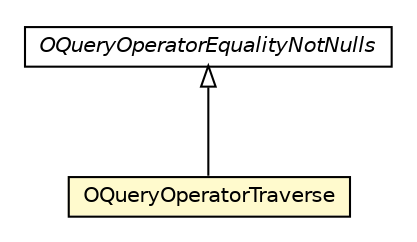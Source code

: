 #!/usr/local/bin/dot
#
# Class diagram 
# Generated by UMLGraph version R5_6-24-gf6e263 (http://www.umlgraph.org/)
#

digraph G {
	edge [fontname="Helvetica",fontsize=10,labelfontname="Helvetica",labelfontsize=10];
	node [fontname="Helvetica",fontsize=10,shape=plaintext];
	nodesep=0.25;
	ranksep=0.5;
	// com.orientechnologies.orient.core.sql.operator.OQueryOperatorEqualityNotNulls
	c2925236 [label=<<table title="com.orientechnologies.orient.core.sql.operator.OQueryOperatorEqualityNotNulls" border="0" cellborder="1" cellspacing="0" cellpadding="2" port="p" href="./OQueryOperatorEqualityNotNulls.html">
		<tr><td><table border="0" cellspacing="0" cellpadding="1">
<tr><td align="center" balign="center"><font face="Helvetica-Oblique"> OQueryOperatorEqualityNotNulls </font></td></tr>
		</table></td></tr>
		</table>>, URL="./OQueryOperatorEqualityNotNulls.html", fontname="Helvetica", fontcolor="black", fontsize=10.0];
	// com.orientechnologies.orient.core.sql.operator.OQueryOperatorTraverse
	c2925242 [label=<<table title="com.orientechnologies.orient.core.sql.operator.OQueryOperatorTraverse" border="0" cellborder="1" cellspacing="0" cellpadding="2" port="p" bgcolor="lemonChiffon" href="./OQueryOperatorTraverse.html">
		<tr><td><table border="0" cellspacing="0" cellpadding="1">
<tr><td align="center" balign="center"> OQueryOperatorTraverse </td></tr>
		</table></td></tr>
		</table>>, URL="./OQueryOperatorTraverse.html", fontname="Helvetica", fontcolor="black", fontsize=10.0];
	//com.orientechnologies.orient.core.sql.operator.OQueryOperatorTraverse extends com.orientechnologies.orient.core.sql.operator.OQueryOperatorEqualityNotNulls
	c2925236:p -> c2925242:p [dir=back,arrowtail=empty];
}

